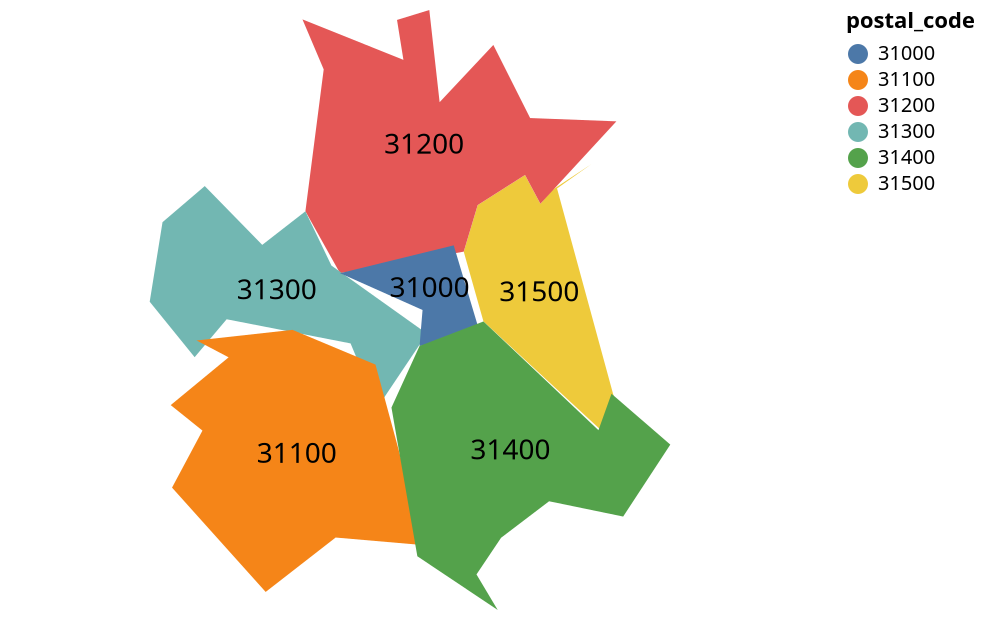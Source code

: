 {
  "config": {
    "view": {
      "continuousWidth": 400,
      "continuousHeight": 300
    }
  },
  "layer": [
    {
      "mark": "geoshape",
      "encoding": {
        "color": {
          "type": "nominal",
          "field": "postal_code"
        }
      }
    },
    {
      "mark": {
        "type": "text",
        "color": "black",
        "font": "Ubuntu",
        "fontSize": 14
      },
      "encoding": {
        "latitude": {
          "field": "latitude",
          "type": "quantitative"
        },
        "longitude": {
          "field": "longitude",
          "type": "quantitative"
        },
        "text": {
          "type": "nominal",
          "field": "postal_code"
        }
      }
    }
  ],
  "data": {
    "name": "data-790675582e73b9fb40d9fa172b02c930"
  },
  "$schema": "https://vega.github.io/schema/vega-lite/v5.json",
  "datasets": {
    "data-790675582e73b9fb40d9fa172b02c930": [
      {
        "boundary": "postal_code",
        "id_": 4546313,
        "latitude": 43.604492505855916,
        "longitude": 1.4743501280591111,
        "postal_code": "31500",
        "source": "http://data.toulouse-metropole.fr/",
        "type": "Feature",
        "type_": "relation",
        "geometry": {
          "type": "Polygon",
          "coordinates": [
            [
              [
                1.4506967999999993,
                43.61394839999991
              ],
              [
                1.4550665000000007,
                43.6245077999999
              ],
              [
                1.4698878000000004,
                43.63133169999989
              ],
              [
                1.4746961999999997,
                43.62480589999989
              ],
              [
                1.4782557999999997,
                43.62786649999988
              ],
              [
                1.4906787000000008,
                43.633797999999885
              ],
              [
                1.4799126999999999,
                43.628279299999875
              ],
              [
                1.4978272999999998,
                43.5807207999999
              ],
              [
                1.4943130000000004,
                43.573044799999884
              ],
              [
                1.4568725999999999,
                43.59812299999991
              ],
              [
                1.4506967999999993,
                43.61394839999991
              ]
            ]
          ]
        }
      },
      {
        "boundary": "postal_code",
        "id_": 4546314,
        "latitude": 43.6379663647315,
        "longitude": 1.4382805978403568,
        "postal_code": "31200",
        "source": "http://data.toulouse-metropole.fr/",
        "type": "Feature",
        "type_": "relation",
        "geometry": {
          "type": "Polygon",
          "coordinates": [
            [
              [
                1.4001968000000005,
                43.666581599999894
              ],
              [
                1.4318136999999997,
                43.657412099999874
              ],
              [
                1.4298066,
                43.666458599999906
              ],
              [
                1.4399168000000007,
                43.66870799999989
              ],
              [
                1.4431452,
                43.64782519999989
              ],
              [
                1.4599665,
                43.660796599999884
              ],
              [
                1.4714894000000003,
                43.64423119999989
              ],
              [
                1.498498000000001,
                43.64348369999989
              ],
              [
                1.4746961999999997,
                43.62480589999989
              ],
              [
                1.4698878000000004,
                43.63133169999989
              ],
              [
                1.4550665000000007,
                43.6245077999999
              ],
              [
                1.4506967999999993,
                43.61394839999991
              ],
              [
                1.4119573,
                43.60906329999989
              ],
              [
                1.4011203000000008,
                43.62309809999989
              ],
              [
                1.4068502000000003,
                43.6552538999999
              ],
              [
                1.4001968000000005,
                43.666581599999894
              ]
            ]
          ]
        }
      },
      {
        "boundary": "postal_code",
        "id_": 4546315,
        "latitude": 43.60496053446848,
        "longitude": 1.3921418386585285,
        "postal_code": "31300",
        "source": "http://data.toulouse-metropole.fr/",
        "type": "Feature",
        "type_": "relation",
        "geometry": {
          "type": "Polygon",
          "coordinates": [
            [
              [
                1.3523651000000003,
                43.6025906999999
              ],
              [
                1.3563785999999995,
                43.620633999999896
              ],
              [
                1.3696048000000005,
                43.6288158999999
              ],
              [
                1.3876023000000006,
                43.615486299999915
              ],
              [
                1.4011203000000008,
                43.62309809999989
              ],
              [
                1.4092654000000004,
                43.61079299999991
              ],
              [
                1.4391805000000009,
                43.595358199999914
              ],
              [
                1.4236402999999995,
                43.578562199999894
              ],
              [
                1.4152630000000006,
                43.5931405999999
              ],
              [
                1.3764566000000016,
                43.59861699999987
              ],
              [
                1.3664339999999993,
                43.59001859999989
              ],
              [
                1.3523651000000003,
                43.6025906999999
              ]
            ]
          ]
        }
      },
      {
        "boundary": "postal_code",
        "id_": 4546316,
        "latitude": 43.567856853183955,
        "longitude": 1.3984043374230144,
        "postal_code": "31100",
        "source": "http://data.toulouse-metropole.fr/",
        "type": "Feature",
        "type_": "relation",
        "geometry": {
          "type": "Polygon",
          "coordinates": [
            [
              [
                1.3593575999999996,
                43.560428299999906
              ],
              [
                1.3688851000000009,
                43.57336519999986
              ],
              [
                1.3589389000000005,
                43.57915179999989
              ],
              [
                1.3770719000000005,
                43.5899880999999
              ],
              [
                1.3670166000000004,
                43.59381319999991
              ],
              [
                1.3970648000000008,
                43.596219199999894
              ],
              [
                1.4230706999999994,
                43.58833529999989
              ],
              [
                1.4384237999999996,
                43.5473543999999
              ],
              [
                1.4105800999999996,
                43.54910199999989
              ],
              [
                1.3886733999999996,
                43.53675409999989
              ],
              [
                1.3593575999999996,
                43.560428299999906
              ]
            ]
          ]
        }
      },
      {
        "boundary": "postal_code",
        "id_": 4546317,
        "latitude": 43.6054453828577,
        "longitude": 1.4399931933894494,
        "postal_code": "31000",
        "source": "http://data.toulouse-metropole.fr/",
        "type": "Feature",
        "type_": "relation",
        "geometry": {
          "type": "Polygon",
          "coordinates": [
            [
              [
                1.4119573,
                43.60906329999989
              ],
              [
                1.4475622000000006,
                43.61538119999989
              ],
              [
                1.4564911999999997,
                43.5937771999999
              ],
              [
                1.4368675999999996,
                43.59256589999988
              ],
              [
                1.4378008,
                43.600716899999895
              ],
              [
                1.4119573,
                43.60906329999989
              ]
            ]
          ]
        }
      },
      {
        "boundary": "postal_code",
        "id_": 4546318,
        "latitude": 43.568648592102484,
        "longitude": 1.4653100823559948,
        "postal_code": "31400",
        "source": "http://data.toulouse-metropole.fr/",
        "type": "Feature",
        "type_": "relation",
        "geometry": {
          "type": "Polygon",
          "coordinates": [
            [
              [
                1.4280690000000005,
                43.578595599999886
              ],
              [
                1.4368675999999996,
                43.59256589999988
              ],
              [
                1.4568725999999999,
                43.59812299999991
              ],
              [
                1.4928734999999997,
                43.57345829999989
              ],
              [
                1.4969626,
                43.58172359999988
              ],
              [
                1.5153794999999994,
                43.57019019999988
              ],
              [
                1.5006201000000001,
                43.5538621999999
              ],
              [
                1.4774183000000003,
                43.55733189999989
              ],
              [
                1.462394500000001,
                43.549053099999895
              ],
              [
                1.4546911,
                43.54072639999988
              ],
              [
                1.4613378000000001,
                43.532653999999894
              ],
              [
                1.4361732999999992,
                43.54484859999991
              ],
              [
                1.4280690000000005,
                43.578595599999886
              ]
            ]
          ]
        }
      }
    ]
  }
}